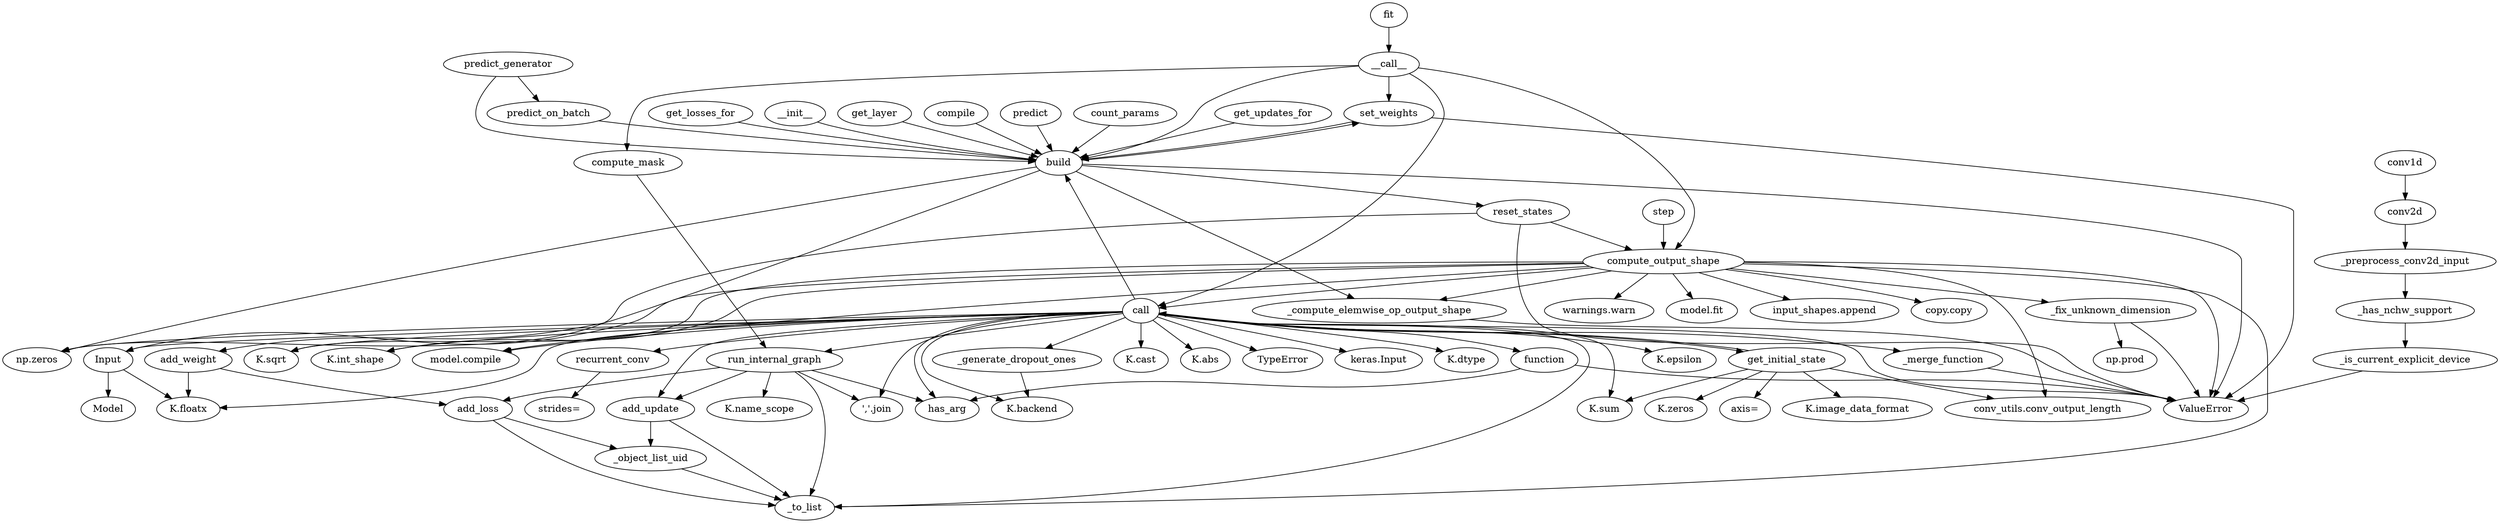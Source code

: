 strict digraph "" {
__call__;
set_weights;
build;
reset_states;
compute_output_shape;
call;
run_internal_graph;
add_update;
_object_list_uid;
_to_list;
add_loss;
fit;
function;
ValueError;
_merge_function;
get_initial_state;
"axis=";
Input;
"K.floatx";
"K.sum";
"K.name_scope";
add_weight;
has_arg;
get_updates_for;
get_losses_for;
_fix_unknown_dimension;
_compute_elemwise_op_output_shape;
"np.zeros";
"K.epsilon";
predict_generator;
predict_on_batch;
__init__;
_generate_dropout_ones;
"K.backend";
"','.join";
recurrent_conv;
"strides=";
"K.image_data_format";
"K.sqrt";
"K.cast";
"K.abs";
TypeError;
"K.int_shape";
"keras.Input";
"model.compile";
get_layer;
compile;
"warnings.warn";
"model.fit";
predict;
count_params;
"K.zeros";
step;
Model;
"K.dtype";
"conv_utils.conv_output_length";
compute_mask;
"input_shapes.append";
"copy.copy";
"np.prod";
conv1d;
conv2d;
_preprocess_conv2d_input;
_has_nchw_support;
_is_current_explicit_device;
__call__ -> set_weights;
__call__ -> build;
__call__ -> compute_output_shape;
__call__ -> call;
__call__ -> compute_mask;
set_weights -> build;
set_weights -> ValueError;
build -> reset_states;
build -> add_weight;
build -> _compute_elemwise_op_output_shape;
build -> set_weights;
build -> ValueError;
build -> "np.zeros";
reset_states -> compute_output_shape;
reset_states -> ValueError;
reset_states -> "np.zeros";
compute_output_shape -> call;
compute_output_shape -> _fix_unknown_dimension;
compute_output_shape -> _compute_elemwise_op_output_shape;
compute_output_shape -> Input;
compute_output_shape -> ValueError;
compute_output_shape -> "warnings.warn";
compute_output_shape -> "model.fit";
compute_output_shape -> "K.sqrt";
compute_output_shape -> _to_list;
compute_output_shape -> "input_shapes.append";
compute_output_shape -> "copy.copy";
compute_output_shape -> "K.int_shape";
compute_output_shape -> "model.compile";
compute_output_shape -> "conv_utils.conv_output_length";
call -> run_internal_graph;
call -> add_update;
call -> function;
call -> _merge_function;
call -> get_initial_state;
call -> Input;
call -> build;
call -> ValueError;
call -> "np.zeros";
call -> "K.epsilon";
call -> _generate_dropout_ones;
call -> recurrent_conv;
call -> "K.sqrt";
call -> "K.cast";
call -> "K.floatx";
call -> "K.sum";
call -> "K.abs";
call -> TypeError;
call -> _to_list;
call -> has_arg;
call -> "K.int_shape";
call -> "keras.Input";
call -> "model.compile";
call -> "K.backend";
call -> "K.dtype";
call -> "','.join";
run_internal_graph -> add_update;
run_internal_graph -> add_loss;
run_internal_graph -> "K.name_scope";
run_internal_graph -> _to_list;
run_internal_graph -> has_arg;
run_internal_graph -> "','.join";
add_update -> _object_list_uid;
add_update -> _to_list;
_object_list_uid -> _to_list;
add_loss -> _object_list_uid;
add_loss -> _to_list;
fit -> __call__;
function -> ValueError;
function -> has_arg;
_merge_function -> ValueError;
get_initial_state -> "axis=";
get_initial_state -> "K.sum";
get_initial_state -> "K.image_data_format";
get_initial_state -> "K.zeros";
get_initial_state -> "conv_utils.conv_output_length";
get_initial_state -> call;
Input -> "K.floatx";
Input -> Model;
add_weight -> add_loss;
add_weight -> "K.floatx";
get_updates_for -> build;
get_losses_for -> build;
_fix_unknown_dimension -> ValueError;
_fix_unknown_dimension -> "np.prod";
_compute_elemwise_op_output_shape -> ValueError;
predict_generator -> predict_on_batch;
predict_generator -> build;
predict_on_batch -> build;
__init__ -> build;
_generate_dropout_ones -> "K.backend";
recurrent_conv -> "strides=";
get_layer -> build;
compile -> build;
predict -> build;
count_params -> build;
step -> compute_output_shape;
compute_mask -> run_internal_graph;
conv1d -> conv2d;
conv2d -> _preprocess_conv2d_input;
_preprocess_conv2d_input -> _has_nchw_support;
_has_nchw_support -> _is_current_explicit_device;
_is_current_explicit_device -> ValueError;
}
